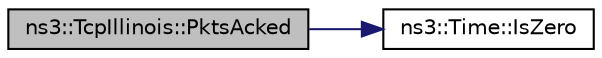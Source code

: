 digraph "ns3::TcpIllinois::PktsAcked"
{
 // LATEX_PDF_SIZE
  edge [fontname="Helvetica",fontsize="10",labelfontname="Helvetica",labelfontsize="10"];
  node [fontname="Helvetica",fontsize="10",shape=record];
  rankdir="LR";
  Node1 [label="ns3::TcpIllinois::PktsAcked",height=0.2,width=0.4,color="black", fillcolor="grey75", style="filled", fontcolor="black",tooltip="Measure RTT for each ACK Keep track of min and max RTT."];
  Node1 -> Node2 [color="midnightblue",fontsize="10",style="solid",fontname="Helvetica"];
  Node2 [label="ns3::Time::IsZero",height=0.2,width=0.4,color="black", fillcolor="white", style="filled",URL="$classns3_1_1_time.html#ac4f1f3f3aeff82c1a7d96e0b0ae2220b",tooltip="Exactly equivalent to t == 0."];
}
